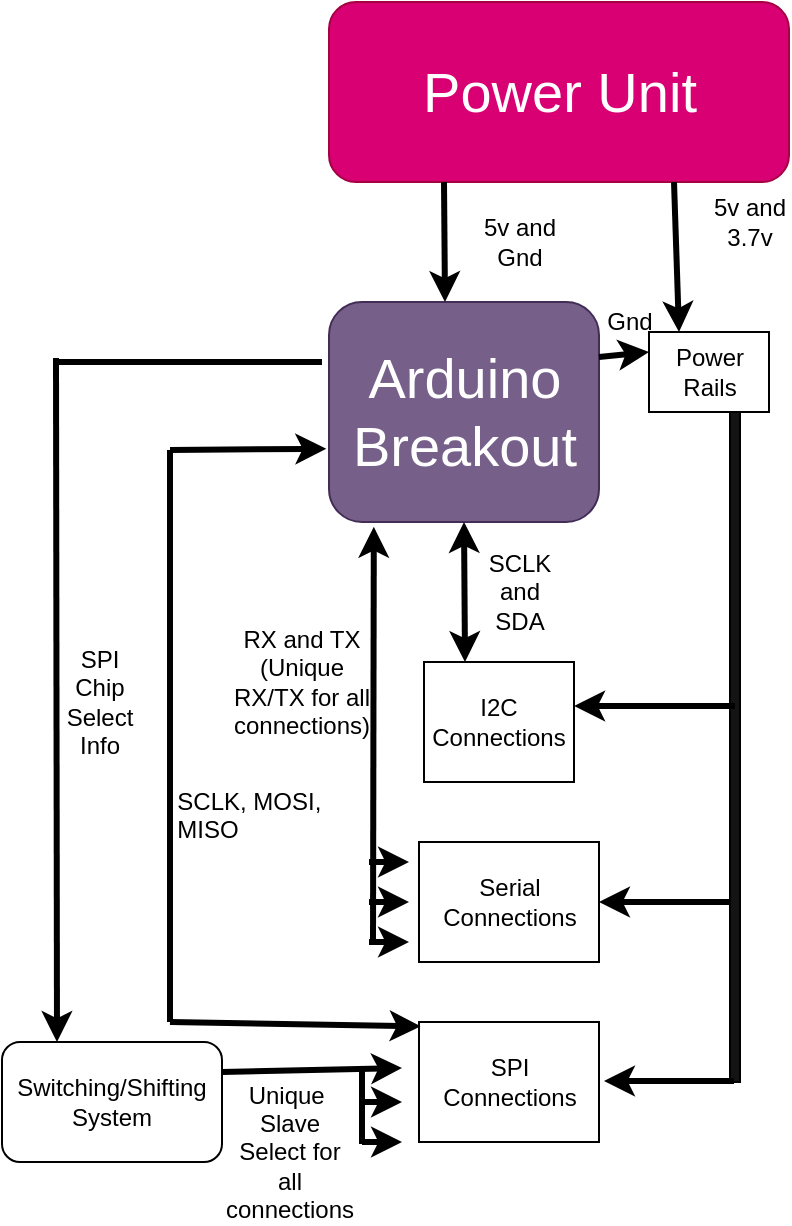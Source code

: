 <mxfile version="10.8.9" type="device"><diagram id="SBJGx2yJldx14TxCPTNw" name="Page-1"><mxGraphModel dx="1010" dy="533" grid="1" gridSize="10" guides="1" tooltips="1" connect="1" arrows="1" fold="1" page="1" pageScale="1" pageWidth="850" pageHeight="1100" math="0" shadow="0"><root><mxCell id="0"/><mxCell id="1" parent="0"/><mxCell id="MNRYwDroieC8E5OasjQW-49" value="" style="endArrow=classic;html=1;strokeWidth=3;exitX=1;exitY=0.25;exitDx=0;exitDy=0;" edge="1" parent="1" source="MNRYwDroieC8E5OasjQW-48"><mxGeometry width="50" height="50" relative="1" as="geometry"><mxPoint x="180" y="590" as="sourcePoint"/><mxPoint x="230" y="583" as="targetPoint"/></mxGeometry></mxCell><mxCell id="MNRYwDroieC8E5OasjQW-2" value="&lt;font style=&quot;font-size: 28px&quot;&gt;Power Unit&lt;/font&gt;" style="rounded=1;whiteSpace=wrap;html=1;fillColor=#d80073;strokeColor=#A50040;fontColor=#ffffff;" vertex="1" parent="1"><mxGeometry x="193.5" y="50" width="230" height="90" as="geometry"/></mxCell><mxCell id="MNRYwDroieC8E5OasjQW-3" value="&lt;font style=&quot;font-size: 28px&quot;&gt;Arduino Breakout&lt;/font&gt;" style="rounded=1;whiteSpace=wrap;html=1;fillColor=#76608a;strokeColor=#432D57;fontColor=#ffffff;" vertex="1" parent="1"><mxGeometry x="193.5" y="200" width="135" height="110" as="geometry"/></mxCell><mxCell id="MNRYwDroieC8E5OasjQW-5" value="" style="endArrow=classic;html=1;exitX=0.25;exitY=1;exitDx=0;exitDy=0;targetPerimeterSpacing=0;strokeWidth=3;" edge="1" parent="1" source="MNRYwDroieC8E5OasjQW-2"><mxGeometry width="50" height="50" relative="1" as="geometry"><mxPoint x="193.5" y="410" as="sourcePoint"/><mxPoint x="251.5" y="200" as="targetPoint"/></mxGeometry></mxCell><mxCell id="MNRYwDroieC8E5OasjQW-6" value="5v and Gnd" style="text;html=1;strokeColor=none;fillColor=none;align=center;verticalAlign=middle;whiteSpace=wrap;rounded=0;" vertex="1" parent="1"><mxGeometry x="268.5" y="160" width="40" height="20" as="geometry"/></mxCell><mxCell id="MNRYwDroieC8E5OasjQW-12" value="Power Rails" style="rounded=0;whiteSpace=wrap;html=1;" vertex="1" parent="1"><mxGeometry x="353.5" y="215" width="60" height="40" as="geometry"/></mxCell><mxCell id="MNRYwDroieC8E5OasjQW-13" value="" style="endArrow=classic;html=1;strokeWidth=3;exitX=0.75;exitY=1;exitDx=0;exitDy=0;entryX=0.25;entryY=0;entryDx=0;entryDy=0;" edge="1" parent="1" source="MNRYwDroieC8E5OasjQW-2" target="MNRYwDroieC8E5OasjQW-12"><mxGeometry width="50" height="50" relative="1" as="geometry"><mxPoint x="43.5" y="410" as="sourcePoint"/><mxPoint x="93.5" y="360" as="targetPoint"/></mxGeometry></mxCell><mxCell id="MNRYwDroieC8E5OasjQW-14" value="" style="endArrow=classic;html=1;strokeWidth=3;exitX=1;exitY=0.25;exitDx=0;exitDy=0;entryX=0;entryY=0.25;entryDx=0;entryDy=0;" edge="1" parent="1" source="MNRYwDroieC8E5OasjQW-3" target="MNRYwDroieC8E5OasjQW-12"><mxGeometry width="50" height="50" relative="1" as="geometry"><mxPoint x="43.5" y="380" as="sourcePoint"/><mxPoint x="93.5" y="330" as="targetPoint"/></mxGeometry></mxCell><mxCell id="MNRYwDroieC8E5OasjQW-15" value="5v and 3.7v" style="text;html=1;strokeColor=none;fillColor=none;align=center;verticalAlign=middle;whiteSpace=wrap;rounded=0;" vertex="1" parent="1"><mxGeometry x="383.5" y="150" width="40" height="20" as="geometry"/></mxCell><mxCell id="MNRYwDroieC8E5OasjQW-17" value="Gnd" style="text;html=1;strokeColor=none;fillColor=none;align=center;verticalAlign=middle;whiteSpace=wrap;rounded=0;" vertex="1" parent="1"><mxGeometry x="323.5" y="200" width="40" height="20" as="geometry"/></mxCell><mxCell id="MNRYwDroieC8E5OasjQW-19" value="I2C Connections" style="rounded=0;whiteSpace=wrap;html=1;" vertex="1" parent="1"><mxGeometry x="241" y="380" width="75" height="60" as="geometry"/></mxCell><mxCell id="MNRYwDroieC8E5OasjQW-21" value="SCLK and SDA" style="text;html=1;strokeColor=none;fillColor=none;align=center;verticalAlign=middle;whiteSpace=wrap;rounded=0;" vertex="1" parent="1"><mxGeometry x="268.5" y="325" width="40" height="40" as="geometry"/></mxCell><mxCell id="MNRYwDroieC8E5OasjQW-22" value="Serial Connections" style="rounded=0;whiteSpace=wrap;html=1;" vertex="1" parent="1"><mxGeometry x="238.5" y="470" width="90" height="60" as="geometry"/></mxCell><mxCell id="MNRYwDroieC8E5OasjQW-23" value="SPI Connections" style="rounded=0;whiteSpace=wrap;html=1;" vertex="1" parent="1"><mxGeometry x="238.5" y="560" width="90" height="60" as="geometry"/></mxCell><mxCell id="MNRYwDroieC8E5OasjQW-24" value="" style="endArrow=classic;startArrow=classic;html=1;strokeWidth=3;entryX=0.5;entryY=1;entryDx=0;entryDy=0;" edge="1" parent="1" target="MNRYwDroieC8E5OasjQW-3"><mxGeometry width="50" height="50" relative="1" as="geometry"><mxPoint x="261.5" y="380" as="sourcePoint"/><mxPoint x="93.5" y="460" as="targetPoint"/></mxGeometry></mxCell><mxCell id="MNRYwDroieC8E5OasjQW-33" value="" style="rounded=0;whiteSpace=wrap;html=1;fillColor=#141414;" vertex="1" parent="1"><mxGeometry x="394" y="255" width="5" height="335" as="geometry"/></mxCell><mxCell id="MNRYwDroieC8E5OasjQW-34" value="" style="endArrow=classic;html=1;strokeWidth=3;entryX=1.001;entryY=0.367;entryDx=0;entryDy=0;entryPerimeter=0;" edge="1" parent="1" target="MNRYwDroieC8E5OasjQW-19"><mxGeometry width="50" height="50" relative="1" as="geometry"><mxPoint x="396.5" y="402" as="sourcePoint"/><mxPoint x="293.5" y="395" as="targetPoint"/></mxGeometry></mxCell><mxCell id="MNRYwDroieC8E5OasjQW-35" value="" style="endArrow=classic;html=1;strokeWidth=3;entryX=1;entryY=0.5;entryDx=0;entryDy=0;" edge="1" parent="1" target="MNRYwDroieC8E5OasjQW-22"><mxGeometry width="50" height="50" relative="1" as="geometry"><mxPoint x="393.5" y="500" as="sourcePoint"/><mxPoint x="323.5" y="500" as="targetPoint"/></mxGeometry></mxCell><mxCell id="MNRYwDroieC8E5OasjQW-36" value="" style="endArrow=classic;html=1;strokeWidth=3;entryX=1;entryY=0.5;entryDx=0;entryDy=0;" edge="1" parent="1"><mxGeometry width="50" height="50" relative="1" as="geometry"><mxPoint x="396" y="589.5" as="sourcePoint"/><mxPoint x="331" y="589.5" as="targetPoint"/></mxGeometry></mxCell><mxCell id="MNRYwDroieC8E5OasjQW-37" value="" style="endArrow=classic;html=1;strokeWidth=3;entryX=0.166;entryY=1.022;entryDx=0;entryDy=0;entryPerimeter=0;" edge="1" parent="1" target="MNRYwDroieC8E5OasjQW-3"><mxGeometry width="50" height="50" relative="1" as="geometry"><mxPoint x="215.5" y="520" as="sourcePoint"/><mxPoint x="93.5" y="640" as="targetPoint"/></mxGeometry></mxCell><mxCell id="MNRYwDroieC8E5OasjQW-38" value="" style="endArrow=classic;html=1;strokeWidth=3;" edge="1" parent="1"><mxGeometry width="50" height="50" relative="1" as="geometry"><mxPoint x="213.5" y="480" as="sourcePoint"/><mxPoint x="233.5" y="480" as="targetPoint"/></mxGeometry></mxCell><mxCell id="MNRYwDroieC8E5OasjQW-40" value="" style="endArrow=classic;html=1;strokeWidth=3;" edge="1" parent="1"><mxGeometry width="50" height="50" relative="1" as="geometry"><mxPoint x="213.5" y="500" as="sourcePoint"/><mxPoint x="233.5" y="500" as="targetPoint"/></mxGeometry></mxCell><mxCell id="MNRYwDroieC8E5OasjQW-41" value="" style="endArrow=classic;html=1;strokeWidth=3;" edge="1" parent="1"><mxGeometry width="50" height="50" relative="1" as="geometry"><mxPoint x="213.5" y="520" as="sourcePoint"/><mxPoint x="233.5" y="520" as="targetPoint"/></mxGeometry></mxCell><mxCell id="MNRYwDroieC8E5OasjQW-42" value="RX and TX&lt;br&gt;(Unique RX/TX for all connections)&lt;br&gt;" style="text;html=1;strokeColor=none;fillColor=none;align=center;verticalAlign=middle;whiteSpace=wrap;rounded=0;" vertex="1" parent="1"><mxGeometry x="140" y="360" width="80" height="60" as="geometry"/></mxCell><mxCell id="MNRYwDroieC8E5OasjQW-43" value="" style="endArrow=classic;html=1;strokeWidth=3;entryX=-0.01;entryY=0.667;entryDx=0;entryDy=0;entryPerimeter=0;" edge="1" parent="1" target="MNRYwDroieC8E5OasjQW-3"><mxGeometry width="50" height="50" relative="1" as="geometry"><mxPoint x="114" y="274" as="sourcePoint"/><mxPoint x="93.5" y="640" as="targetPoint"/></mxGeometry></mxCell><mxCell id="MNRYwDroieC8E5OasjQW-44" value="" style="endArrow=none;html=1;strokeWidth=3;" edge="1" parent="1"><mxGeometry width="50" height="50" relative="1" as="geometry"><mxPoint x="114" y="560" as="sourcePoint"/><mxPoint x="114" y="274" as="targetPoint"/></mxGeometry></mxCell><mxCell id="MNRYwDroieC8E5OasjQW-45" value="" style="endArrow=classic;html=1;strokeWidth=3;entryX=0.009;entryY=0.036;entryDx=0;entryDy=0;entryPerimeter=0;" edge="1" parent="1" target="MNRYwDroieC8E5OasjQW-23"><mxGeometry width="50" height="50" relative="1" as="geometry"><mxPoint x="114" y="560" as="sourcePoint"/><mxPoint x="160" y="640" as="targetPoint"/></mxGeometry></mxCell><mxCell id="MNRYwDroieC8E5OasjQW-46" value="&amp;nbsp; SCLK, MOSI,&lt;br&gt;&amp;nbsp; MISO" style="text;html=1;resizable=0;points=[];autosize=1;align=left;verticalAlign=top;spacingTop=-4;" vertex="1" parent="1"><mxGeometry x="108.5" y="440" width="90" height="30" as="geometry"/></mxCell><mxCell id="MNRYwDroieC8E5OasjQW-48" value="Switching/Shifting System" style="rounded=1;whiteSpace=wrap;html=1;fillColor=#FFFFFF;" vertex="1" parent="1"><mxGeometry x="30" y="570" width="110" height="60" as="geometry"/></mxCell><mxCell id="MNRYwDroieC8E5OasjQW-50" value="" style="endArrow=classic;html=1;strokeWidth=3;" edge="1" parent="1"><mxGeometry width="50" height="50" relative="1" as="geometry"><mxPoint x="210" y="600" as="sourcePoint"/><mxPoint x="230" y="600" as="targetPoint"/></mxGeometry></mxCell><mxCell id="MNRYwDroieC8E5OasjQW-51" value="" style="endArrow=classic;html=1;strokeWidth=3;" edge="1" parent="1"><mxGeometry width="50" height="50" relative="1" as="geometry"><mxPoint x="210" y="620" as="sourcePoint"/><mxPoint x="230" y="620" as="targetPoint"/></mxGeometry></mxCell><mxCell id="MNRYwDroieC8E5OasjQW-55" value="" style="endArrow=none;html=1;strokeWidth=3;" edge="1" parent="1"><mxGeometry width="50" height="50" relative="1" as="geometry"><mxPoint x="210" y="582" as="sourcePoint"/><mxPoint x="210" y="621" as="targetPoint"/></mxGeometry></mxCell><mxCell id="MNRYwDroieC8E5OasjQW-56" value="Unique&amp;nbsp;&lt;br&gt;Slave Select for all connections&lt;br&gt;" style="text;html=1;strokeColor=none;fillColor=none;align=center;verticalAlign=middle;whiteSpace=wrap;rounded=0;" vertex="1" parent="1"><mxGeometry x="153.5" y="590" width="40" height="70" as="geometry"/></mxCell><mxCell id="MNRYwDroieC8E5OasjQW-57" value="" style="endArrow=classic;html=1;strokeWidth=3;entryX=0.25;entryY=0;entryDx=0;entryDy=0;" edge="1" parent="1" target="MNRYwDroieC8E5OasjQW-48"><mxGeometry width="50" height="50" relative="1" as="geometry"><mxPoint x="57" y="228" as="sourcePoint"/><mxPoint x="85" y="489.5" as="targetPoint"/></mxGeometry></mxCell><mxCell id="MNRYwDroieC8E5OasjQW-59" value="SPI&lt;br&gt;Chip&lt;br&gt;Select&lt;br&gt;Info&lt;br&gt;" style="text;html=1;strokeColor=none;fillColor=none;align=center;verticalAlign=middle;whiteSpace=wrap;rounded=0;" vertex="1" parent="1"><mxGeometry x="59" y="370" width="40" height="60" as="geometry"/></mxCell><mxCell id="MNRYwDroieC8E5OasjQW-60" value="" style="endArrow=none;html=1;strokeWidth=3;" edge="1" parent="1"><mxGeometry width="50" height="50" relative="1" as="geometry"><mxPoint x="190" y="230" as="sourcePoint"/><mxPoint x="57" y="230" as="targetPoint"/></mxGeometry></mxCell></root></mxGraphModel></diagram></mxfile>